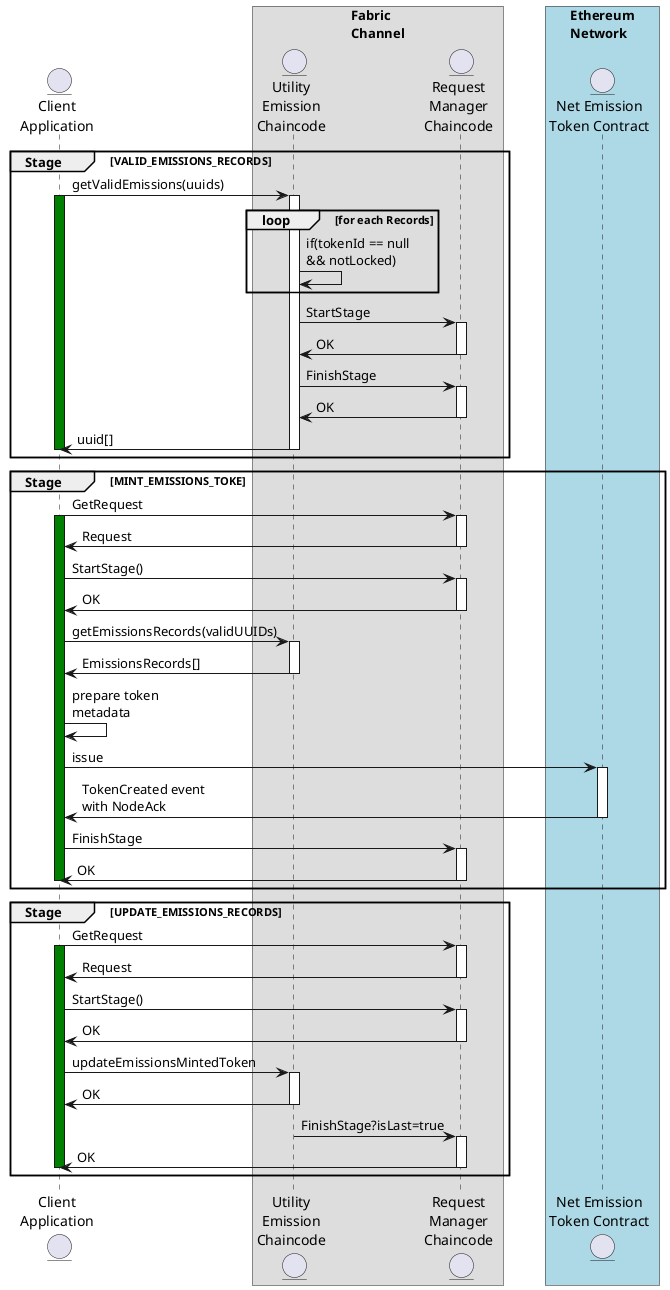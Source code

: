 @startuml

skinparam BoxPadding 20

entity "Client\nApplication" as client
box "Fabric\nChannel"
    entity "Utility\nEmission\nChaincode" as utilityCC
    entity "Request\nManager\nChaincode" as requestCC
end box

box "Ethereum\nNetwork" #LightBlue
    entity "Net Emission\nToken Contract" as tokenCC
end box

group Stage [VALID_EMISSIONS_RECORDS]
   client->utilityCC: getValidEmissions(uuids)
   activate client #Green
   activate utilityCC
   loop for each Records
        utilityCC->utilityCC: if(tokenId == null\n&& notLocked)
   end
   utilityCC->requestCC: StartStage
   activate requestCC
   requestCC->utilityCC: OK
   deactivate requestCC
   utilityCC->requestCC: FinishStage
   activate requestCC
   requestCC->utilityCC:OK
   deactivate requestCC
   utilityCC->client: uuid[]
   deactivate utilityCC
   deactivate client #Green
end

group Stage [MINT_EMISSIONS_TOKE]

    client->requestCC: GetRequest
    activate client #Green
    activate requestCC
    requestCC->client: Request
    deactivate requestCC
    client->requestCC: StartStage()
    activate requestCC
    requestCC->client: OK
    deactivate requestCC
    client->utilityCC: getEmissionsRecords(validUUIDs)
    activate utilityCC
    utilityCC->client: EmissionsRecords[]
    deactivate utilityCC
    client->client: prepare token\nmetadata
    client->tokenCC: issue
    activate tokenCC
    tokenCC->client: TokenCreated event\nwith NodeAck
    deactivate tokenCC
    client->requestCC: FinishStage
    activate requestCC
    requestCC->client: OK
    deactivate requestCC
    deactivate client
end


group Stage [UPDATE_EMISSIONS_RECORDS]

    client->requestCC: GetRequest
    activate client #Green
    activate requestCC
    requestCC->client: Request
    deactivate requestCC
    client->requestCC: StartStage()
    activate requestCC
    requestCC->client: OK
    deactivate requestCC
    client->utilityCC: updateEmissionsMintedToken
    activate utilityCC
    utilityCC->client:OK
    deactivate utilityCC
    utilityCC->requestCC: FinishStage?isLast=true
    activate requestCC
    requestCC->client: OK
    deactivate requestCC
    deactivate client
end

@enduml 